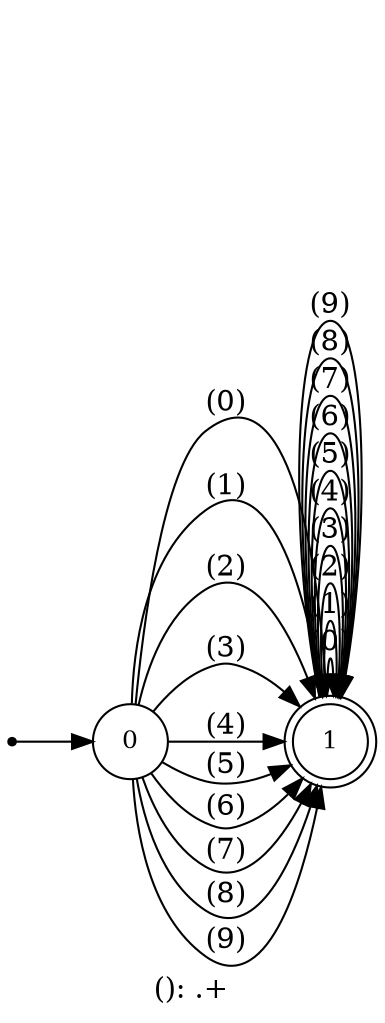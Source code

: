 digraph G {
label = "(): .+";
rankdir = LR;
node [shape = circle, label="0", fontsize=12]0;
node [shape = doublecircle, label="1", fontsize=12]1;
node [shape = point ]; qi
qi ->0;
0 -> 1[ label = "(0)"];
0 -> 1[ label = "(1)"];
0 -> 1[ label = "(2)"];
0 -> 1[ label = "(3)"];
0 -> 1[ label = "(4)"];
0 -> 1[ label = "(5)"];
0 -> 1[ label = "(6)"];
0 -> 1[ label = "(7)"];
0 -> 1[ label = "(8)"];
0 -> 1[ label = "(9)"];
1 -> 1[ label = "(0)"];
1 -> 1[ label = "(1)"];
1 -> 1[ label = "(2)"];
1 -> 1[ label = "(3)"];
1 -> 1[ label = "(4)"];
1 -> 1[ label = "(5)"];
1 -> 1[ label = "(6)"];
1 -> 1[ label = "(7)"];
1 -> 1[ label = "(8)"];
1 -> 1[ label = "(9)"];
}

